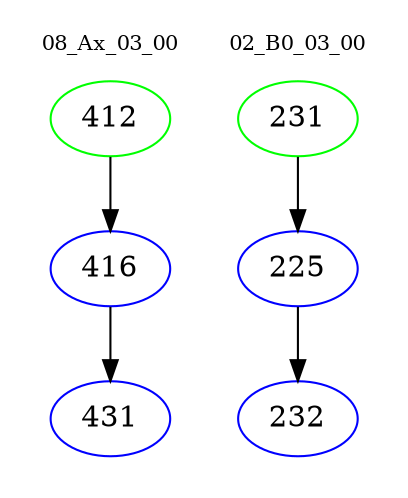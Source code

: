 digraph{
subgraph cluster_0 {
color = white
label = "08_Ax_03_00";
fontsize=10;
T0_412 [label="412", color="green"]
T0_412 -> T0_416 [color="black"]
T0_416 [label="416", color="blue"]
T0_416 -> T0_431 [color="black"]
T0_431 [label="431", color="blue"]
}
subgraph cluster_1 {
color = white
label = "02_B0_03_00";
fontsize=10;
T1_231 [label="231", color="green"]
T1_231 -> T1_225 [color="black"]
T1_225 [label="225", color="blue"]
T1_225 -> T1_232 [color="black"]
T1_232 [label="232", color="blue"]
}
}
